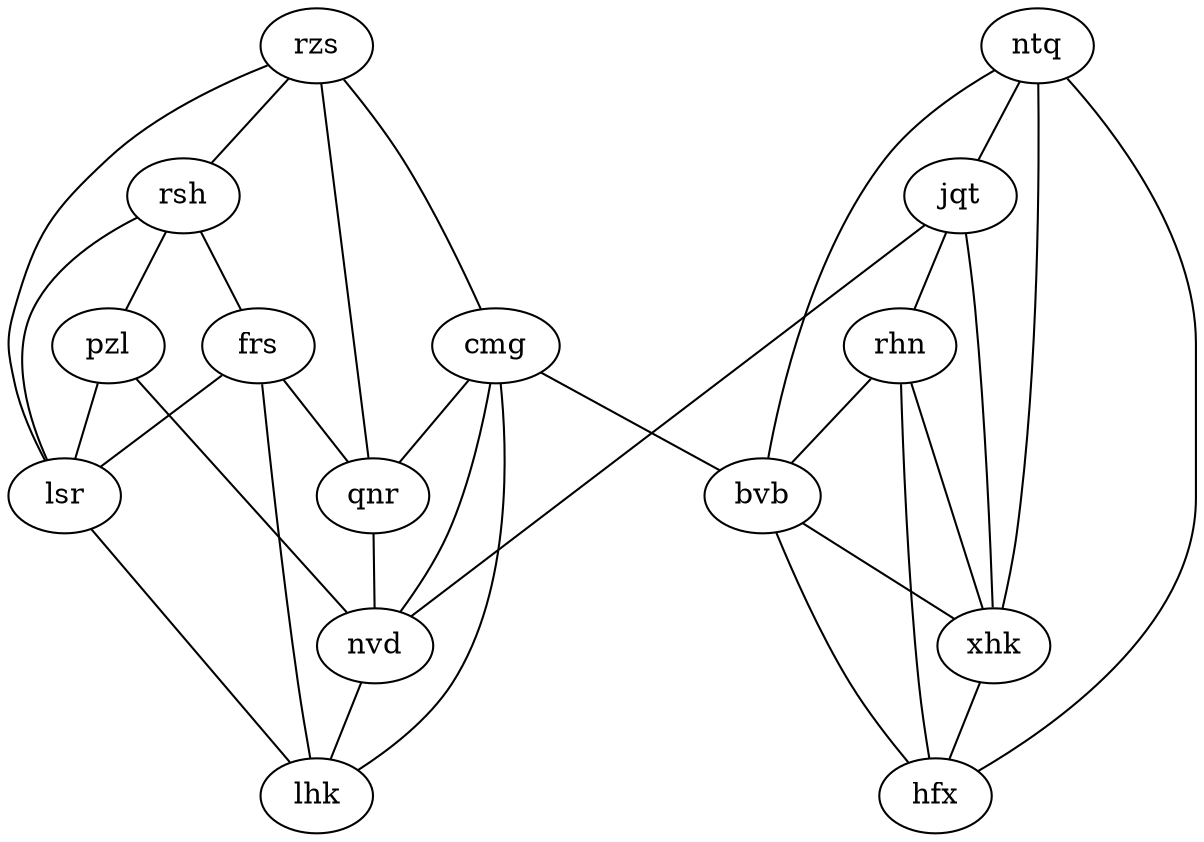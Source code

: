 graph G {
    jqt -- rhn;
    jqt -- xhk;
    jqt -- nvd;
    rsh -- frs;
    rsh -- pzl;
    rsh -- lsr;
    xhk -- hfx;
    cmg -- qnr;
    cmg -- nvd;
    cmg -- lhk;
    cmg -- bvb;
    rhn -- xhk;
    rhn -- bvb;
    rhn -- hfx;
    bvb -- xhk;
    bvb -- hfx;
    pzl -- lsr;
    pzl -- nvd;
    qnr -- nvd;
    ntq -- jqt;
    ntq -- hfx;
    ntq -- bvb;
    ntq -- xhk;
    nvd -- lhk;
    lsr -- lhk;
    rzs -- qnr;
    rzs -- cmg;
    rzs -- lsr;
    rzs -- rsh;
    frs -- qnr;
    frs -- lhk;
    frs -- lsr;
}